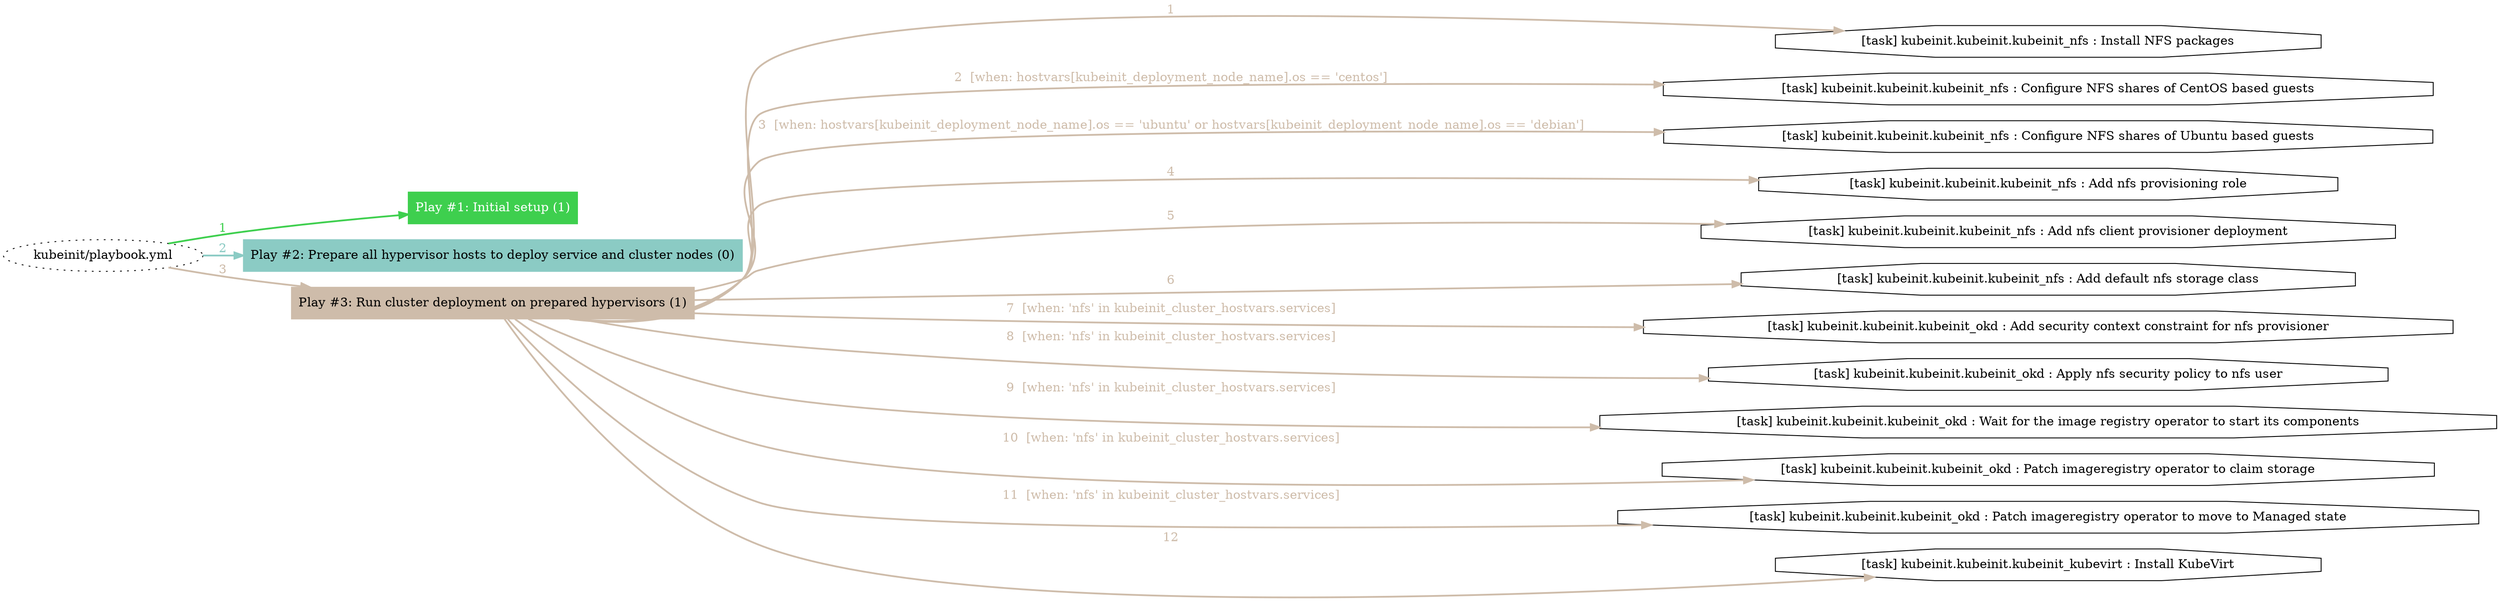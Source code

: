 digraph "kubeinit/playbook.yml "{
	graph [concentrate=true ordering=in rankdir=LR ratio=fill]
	edge [esep=5 sep=10]
	"kubeinit/playbook.yml" [id=root_node style=dotted]
	subgraph "Play #1: Initial setup (1) "{
		"Play #1: Initial setup (1)" [color="#3ecf4e" fontcolor="#ffffff" id="play_50c718cb-160a-41d5-905b-d0cd9fb3d7e9" shape=box style=filled tooltip=localhost]
		"kubeinit/playbook.yml" -> "Play #1: Initial setup (1)" [label=1 color="#3ecf4e" fontcolor="#3ecf4e" id="edge_392f0708-b05d-4ed4-b40a-8a9daf647566" style=bold]
	}
	subgraph "Play #2: Prepare all hypervisor hosts to deploy service and cluster nodes (0) "{
		"Play #2: Prepare all hypervisor hosts to deploy service and cluster nodes (0)" [color="#8bcbc4" fontcolor="#000000" id="play_27cf5b83-5c9d-4a4c-9d43-4fa1e114dd45" shape=box style=filled tooltip=""]
		"kubeinit/playbook.yml" -> "Play #2: Prepare all hypervisor hosts to deploy service and cluster nodes (0)" [label=2 color="#8bcbc4" fontcolor="#8bcbc4" id="edge_210d21c2-746b-451a-9ef3-a5d805a63578" style=bold]
	}
	subgraph "Play #3: Run cluster deployment on prepared hypervisors (1) "{
		"Play #3: Run cluster deployment on prepared hypervisors (1)" [color="#cebcaa" fontcolor="#000000" id="play_15846237-0724-4d28-a590-2d100415ff20" shape=box style=filled tooltip=localhost]
		"kubeinit/playbook.yml" -> "Play #3: Run cluster deployment on prepared hypervisors (1)" [label=3 color="#cebcaa" fontcolor="#cebcaa" id="edge_ee51a890-45c6-4df5-b384-0a1fccb574ce" style=bold]
		"task_873f8b73-5ff5-403a-856b-640c262d1fb2" [label="[task] kubeinit.kubeinit.kubeinit_nfs : Install NFS packages" id="task_873f8b73-5ff5-403a-856b-640c262d1fb2" shape=octagon tooltip="[task] kubeinit.kubeinit.kubeinit_nfs : Install NFS packages"]
		"Play #3: Run cluster deployment on prepared hypervisors (1)" -> "task_873f8b73-5ff5-403a-856b-640c262d1fb2" [label=1 color="#cebcaa" fontcolor="#cebcaa" id="edge_6f0543bf-f0b6-429f-af5a-012cb7445e6f" style=bold]
		"task_8c4a79fc-c5c2-49ab-8ccb-e1c1f78c33c4" [label="[task] kubeinit.kubeinit.kubeinit_nfs : Configure NFS shares of CentOS based guests" id="task_8c4a79fc-c5c2-49ab-8ccb-e1c1f78c33c4" shape=octagon tooltip="[task] kubeinit.kubeinit.kubeinit_nfs : Configure NFS shares of CentOS based guests"]
		"Play #3: Run cluster deployment on prepared hypervisors (1)" -> "task_8c4a79fc-c5c2-49ab-8ccb-e1c1f78c33c4" [label="2  [when: hostvars[kubeinit_deployment_node_name].os == 'centos']" color="#cebcaa" fontcolor="#cebcaa" id="edge_fc8c0816-72a7-4285-bc67-963931ed8c34" style=bold]
		"task_acf696b0-5fff-46c1-9c07-46e391b18619" [label="[task] kubeinit.kubeinit.kubeinit_nfs : Configure NFS shares of Ubuntu based guests" id="task_acf696b0-5fff-46c1-9c07-46e391b18619" shape=octagon tooltip="[task] kubeinit.kubeinit.kubeinit_nfs : Configure NFS shares of Ubuntu based guests"]
		"Play #3: Run cluster deployment on prepared hypervisors (1)" -> "task_acf696b0-5fff-46c1-9c07-46e391b18619" [label="3  [when: hostvars[kubeinit_deployment_node_name].os == 'ubuntu' or hostvars[kubeinit_deployment_node_name].os == 'debian']" color="#cebcaa" fontcolor="#cebcaa" id="edge_eed3e41d-986c-40ef-866f-b6478b8ec168" style=bold]
		"task_364e3dbf-1d35-4933-84df-5b3c5a68ff31" [label="[task] kubeinit.kubeinit.kubeinit_nfs : Add nfs provisioning role" id="task_364e3dbf-1d35-4933-84df-5b3c5a68ff31" shape=octagon tooltip="[task] kubeinit.kubeinit.kubeinit_nfs : Add nfs provisioning role"]
		"Play #3: Run cluster deployment on prepared hypervisors (1)" -> "task_364e3dbf-1d35-4933-84df-5b3c5a68ff31" [label=4 color="#cebcaa" fontcolor="#cebcaa" id="edge_121d99fc-621f-4a8d-9b30-44160eb19c23" style=bold]
		"task_e89729c5-05ee-4465-92d8-efc3bc891fba" [label="[task] kubeinit.kubeinit.kubeinit_nfs : Add nfs client provisioner deployment" id="task_e89729c5-05ee-4465-92d8-efc3bc891fba" shape=octagon tooltip="[task] kubeinit.kubeinit.kubeinit_nfs : Add nfs client provisioner deployment"]
		"Play #3: Run cluster deployment on prepared hypervisors (1)" -> "task_e89729c5-05ee-4465-92d8-efc3bc891fba" [label=5 color="#cebcaa" fontcolor="#cebcaa" id="edge_ae9e79fc-703d-4ff7-8ac1-9eba6b38aa37" style=bold]
		"task_4737ff16-ccf0-46dc-9fa1-24a4c2cc0a7c" [label="[task] kubeinit.kubeinit.kubeinit_nfs : Add default nfs storage class" id="task_4737ff16-ccf0-46dc-9fa1-24a4c2cc0a7c" shape=octagon tooltip="[task] kubeinit.kubeinit.kubeinit_nfs : Add default nfs storage class"]
		"Play #3: Run cluster deployment on prepared hypervisors (1)" -> "task_4737ff16-ccf0-46dc-9fa1-24a4c2cc0a7c" [label=6 color="#cebcaa" fontcolor="#cebcaa" id="edge_b5a44b0c-a856-416f-9278-f54523ddbec5" style=bold]
		"task_6568bbd3-d2b6-4953-b287-f8c22cdcc9af" [label="[task] kubeinit.kubeinit.kubeinit_okd : Add security context constraint for nfs provisioner" id="task_6568bbd3-d2b6-4953-b287-f8c22cdcc9af" shape=octagon tooltip="[task] kubeinit.kubeinit.kubeinit_okd : Add security context constraint for nfs provisioner"]
		"Play #3: Run cluster deployment on prepared hypervisors (1)" -> "task_6568bbd3-d2b6-4953-b287-f8c22cdcc9af" [label="7  [when: 'nfs' in kubeinit_cluster_hostvars.services]" color="#cebcaa" fontcolor="#cebcaa" id="edge_718a22a2-417a-4d6a-b2b4-c7fbc5616e5f" style=bold]
		"task_2feaf8e4-391b-482b-9956-9999c9f8fb20" [label="[task] kubeinit.kubeinit.kubeinit_okd : Apply nfs security policy to nfs user" id="task_2feaf8e4-391b-482b-9956-9999c9f8fb20" shape=octagon tooltip="[task] kubeinit.kubeinit.kubeinit_okd : Apply nfs security policy to nfs user"]
		"Play #3: Run cluster deployment on prepared hypervisors (1)" -> "task_2feaf8e4-391b-482b-9956-9999c9f8fb20" [label="8  [when: 'nfs' in kubeinit_cluster_hostvars.services]" color="#cebcaa" fontcolor="#cebcaa" id="edge_0734e5b2-daf4-4ccd-90cc-bad0566fcf67" style=bold]
		"task_8145bad0-7a2c-44dd-bc72-a597d4675f89" [label="[task] kubeinit.kubeinit.kubeinit_okd : Wait for the image registry operator to start its components" id="task_8145bad0-7a2c-44dd-bc72-a597d4675f89" shape=octagon tooltip="[task] kubeinit.kubeinit.kubeinit_okd : Wait for the image registry operator to start its components"]
		"Play #3: Run cluster deployment on prepared hypervisors (1)" -> "task_8145bad0-7a2c-44dd-bc72-a597d4675f89" [label="9  [when: 'nfs' in kubeinit_cluster_hostvars.services]" color="#cebcaa" fontcolor="#cebcaa" id="edge_1d2661c1-f487-435a-a6c5-30a2afc9671a" style=bold]
		"task_c106905f-141a-44f5-8b0e-fff4a90fe7c9" [label="[task] kubeinit.kubeinit.kubeinit_okd : Patch imageregistry operator to claim storage" id="task_c106905f-141a-44f5-8b0e-fff4a90fe7c9" shape=octagon tooltip="[task] kubeinit.kubeinit.kubeinit_okd : Patch imageregistry operator to claim storage"]
		"Play #3: Run cluster deployment on prepared hypervisors (1)" -> "task_c106905f-141a-44f5-8b0e-fff4a90fe7c9" [label="10  [when: 'nfs' in kubeinit_cluster_hostvars.services]" color="#cebcaa" fontcolor="#cebcaa" id="edge_bd92a589-5325-426f-87ad-d0ffde136d88" style=bold]
		"task_6f2c35d7-0e71-415b-a0c2-3c85ae33cce8" [label="[task] kubeinit.kubeinit.kubeinit_okd : Patch imageregistry operator to move to Managed state" id="task_6f2c35d7-0e71-415b-a0c2-3c85ae33cce8" shape=octagon tooltip="[task] kubeinit.kubeinit.kubeinit_okd : Patch imageregistry operator to move to Managed state"]
		"Play #3: Run cluster deployment on prepared hypervisors (1)" -> "task_6f2c35d7-0e71-415b-a0c2-3c85ae33cce8" [label="11  [when: 'nfs' in kubeinit_cluster_hostvars.services]" color="#cebcaa" fontcolor="#cebcaa" id="edge_8239c0f1-d162-41a5-8765-1501dc04442f" style=bold]
		"task_f991c5d8-2fb7-44ea-8aae-97408c9f20a1" [label="[task] kubeinit.kubeinit.kubeinit_kubevirt : Install KubeVirt" id="task_f991c5d8-2fb7-44ea-8aae-97408c9f20a1" shape=octagon tooltip="[task] kubeinit.kubeinit.kubeinit_kubevirt : Install KubeVirt"]
		"Play #3: Run cluster deployment on prepared hypervisors (1)" -> "task_f991c5d8-2fb7-44ea-8aae-97408c9f20a1" [label=12 color="#cebcaa" fontcolor="#cebcaa" id="edge_82a32fcd-f22e-410e-895b-f93690c1359a" style=bold]
	}
}
